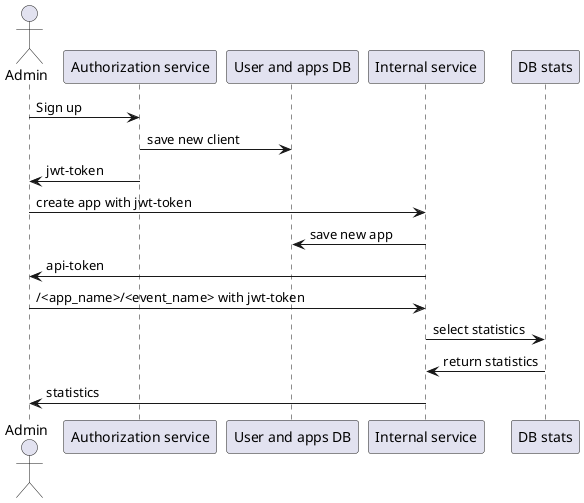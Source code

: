 @startuml

actor "Admin"

"Admin"-> "Authorization service": Sign up
"Authorization service"-> "User and apps DB": save new client
"Admin"<- "Authorization service": jwt-token
"Admin"-> "Internal service": create app with jwt-token
"Internal service"-> "User and apps DB": save new app
"Admin"<- "Internal service": api-token
"Admin"-> "Internal service": /<app_name>/<event_name> with jwt-token
"Internal service"-> "DB stats": select statistics
"Internal service"<- "DB stats": return statistics
"Admin"<- "Internal service": statistics

@enduml
